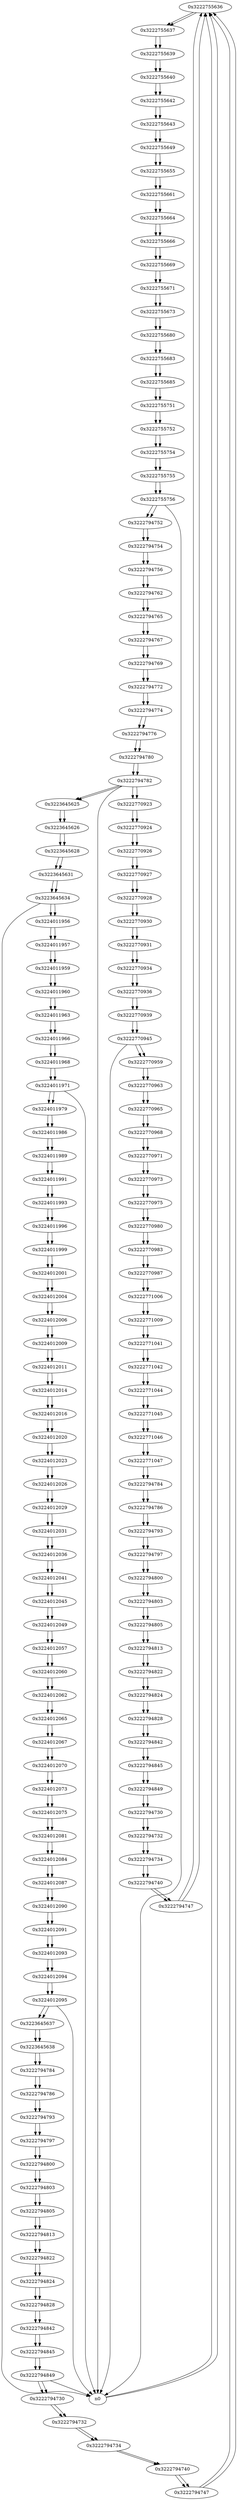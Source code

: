 digraph G{
/* nodes */
  n1 [label="0x3222755636"]
  n2 [label="0x3222755637"]
  n3 [label="0x3222755639"]
  n4 [label="0x3222755640"]
  n5 [label="0x3222755642"]
  n6 [label="0x3222755643"]
  n7 [label="0x3222755649"]
  n8 [label="0x3222755655"]
  n9 [label="0x3222755661"]
  n10 [label="0x3222755664"]
  n11 [label="0x3222755666"]
  n12 [label="0x3222755669"]
  n13 [label="0x3222755671"]
  n14 [label="0x3222755673"]
  n15 [label="0x3222755680"]
  n16 [label="0x3222755683"]
  n17 [label="0x3222755685"]
  n18 [label="0x3222755751"]
  n19 [label="0x3222755752"]
  n20 [label="0x3222755754"]
  n21 [label="0x3222755755"]
  n22 [label="0x3222755756"]
  n23 [label="0x3222794752"]
  n24 [label="0x3222794754"]
  n25 [label="0x3222794756"]
  n26 [label="0x3222794762"]
  n27 [label="0x3222794765"]
  n28 [label="0x3222794767"]
  n29 [label="0x3222794769"]
  n30 [label="0x3222794772"]
  n31 [label="0x3222794774"]
  n32 [label="0x3222794776"]
  n33 [label="0x3222794780"]
  n34 [label="0x3222794782"]
  n35 [label="0x3223645625"]
  n36 [label="0x3223645626"]
  n37 [label="0x3223645628"]
  n38 [label="0x3223645631"]
  n39 [label="0x3223645634"]
  n40 [label="0x3224011956"]
  n41 [label="0x3224011957"]
  n42 [label="0x3224011959"]
  n43 [label="0x3224011960"]
  n44 [label="0x3224011963"]
  n45 [label="0x3224011966"]
  n46 [label="0x3224011968"]
  n47 [label="0x3224011971"]
  n48 [label="0x3224011979"]
  n49 [label="0x3224011986"]
  n50 [label="0x3224011989"]
  n51 [label="0x3224011991"]
  n52 [label="0x3224011993"]
  n53 [label="0x3224011996"]
  n54 [label="0x3224011999"]
  n55 [label="0x3224012001"]
  n56 [label="0x3224012004"]
  n57 [label="0x3224012006"]
  n58 [label="0x3224012009"]
  n59 [label="0x3224012011"]
  n60 [label="0x3224012014"]
  n61 [label="0x3224012016"]
  n62 [label="0x3224012020"]
  n63 [label="0x3224012023"]
  n64 [label="0x3224012026"]
  n65 [label="0x3224012029"]
  n66 [label="0x3224012031"]
  n67 [label="0x3224012036"]
  n68 [label="0x3224012041"]
  n69 [label="0x3224012045"]
  n70 [label="0x3224012049"]
  n71 [label="0x3224012057"]
  n72 [label="0x3224012060"]
  n73 [label="0x3224012062"]
  n74 [label="0x3224012065"]
  n75 [label="0x3224012067"]
  n76 [label="0x3224012070"]
  n77 [label="0x3224012073"]
  n78 [label="0x3224012075"]
  n79 [label="0x3224012081"]
  n80 [label="0x3224012084"]
  n81 [label="0x3224012087"]
  n82 [label="0x3224012090"]
  n83 [label="0x3224012091"]
  n84 [label="0x3224012093"]
  n85 [label="0x3224012094"]
  n86 [label="0x3224012095"]
  n87 [label="0x3223645637"]
  n88 [label="0x3223645638"]
  n89 [label="0x3222794784"]
  n90 [label="0x3222794786"]
  n91 [label="0x3222794793"]
  n92 [label="0x3222794797"]
  n93 [label="0x3222794800"]
  n94 [label="0x3222794803"]
  n95 [label="0x3222794805"]
  n96 [label="0x3222794813"]
  n97 [label="0x3222794822"]
  n98 [label="0x3222794824"]
  n99 [label="0x3222794828"]
  n100 [label="0x3222794842"]
  n101 [label="0x3222794845"]
  n102 [label="0x3222794849"]
  n103 [label="0x3222794730"]
  n104 [label="0x3222794732"]
  n105 [label="0x3222794734"]
  n106 [label="0x3222794740"]
  n107 [label="0x3222794747"]
  n108 [label="0x3222770923"]
  n109 [label="0x3222770924"]
  n110 [label="0x3222770926"]
  n111 [label="0x3222770927"]
  n112 [label="0x3222770928"]
  n113 [label="0x3222770930"]
  n114 [label="0x3222770931"]
  n115 [label="0x3222770934"]
  n116 [label="0x3222770936"]
  n117 [label="0x3222770939"]
  n118 [label="0x3222770945"]
  n119 [label="0x3222770959"]
  n120 [label="0x3222770963"]
  n121 [label="0x3222770965"]
  n122 [label="0x3222770968"]
  n123 [label="0x3222770971"]
  n124 [label="0x3222770973"]
  n125 [label="0x3222770975"]
  n126 [label="0x3222770980"]
  n127 [label="0x3222770983"]
  n128 [label="0x3222770987"]
  n129 [label="0x3222771006"]
  n130 [label="0x3222771009"]
  n131 [label="0x3222771041"]
  n132 [label="0x3222771042"]
  n133 [label="0x3222771044"]
  n134 [label="0x3222771045"]
  n135 [label="0x3222771046"]
  n136 [label="0x3222771047"]
  n137 [label="0x3222794784"]
  n138 [label="0x3222794786"]
  n139 [label="0x3222794793"]
  n140 [label="0x3222794797"]
  n141 [label="0x3222794800"]
  n142 [label="0x3222794803"]
  n143 [label="0x3222794805"]
  n144 [label="0x3222794813"]
  n145 [label="0x3222794822"]
  n146 [label="0x3222794824"]
  n147 [label="0x3222794828"]
  n148 [label="0x3222794842"]
  n149 [label="0x3222794845"]
  n150 [label="0x3222794849"]
  n151 [label="0x3222794730"]
  n152 [label="0x3222794732"]
  n153 [label="0x3222794734"]
  n154 [label="0x3222794740"]
  n155 [label="0x3222794747"]
/* edges */
n1 -> n2;
n0 -> n1;
n155 -> n1;
n107 -> n1;
n0 -> n1;
n2 -> n3;
n1 -> n2;
n3 -> n4;
n2 -> n3;
n4 -> n5;
n3 -> n4;
n5 -> n6;
n4 -> n5;
n6 -> n7;
n5 -> n6;
n7 -> n8;
n6 -> n7;
n8 -> n9;
n7 -> n8;
n9 -> n10;
n8 -> n9;
n10 -> n11;
n9 -> n10;
n11 -> n12;
n10 -> n11;
n12 -> n13;
n11 -> n12;
n13 -> n14;
n12 -> n13;
n14 -> n15;
n13 -> n14;
n15 -> n16;
n14 -> n15;
n16 -> n17;
n15 -> n16;
n17 -> n18;
n16 -> n17;
n18 -> n19;
n17 -> n18;
n19 -> n20;
n18 -> n19;
n20 -> n21;
n19 -> n20;
n21 -> n22;
n20 -> n21;
n22 -> n23;
n22 -> n0;
n21 -> n22;
n23 -> n24;
n22 -> n23;
n24 -> n25;
n23 -> n24;
n25 -> n26;
n24 -> n25;
n26 -> n27;
n25 -> n26;
n27 -> n28;
n26 -> n27;
n28 -> n29;
n27 -> n28;
n29 -> n30;
n28 -> n29;
n30 -> n31;
n29 -> n30;
n31 -> n32;
n30 -> n31;
n32 -> n33;
n31 -> n32;
n33 -> n34;
n32 -> n33;
n34 -> n35;
n34 -> n108;
n34 -> n0;
n33 -> n34;
n35 -> n36;
n34 -> n35;
n36 -> n37;
n35 -> n36;
n37 -> n38;
n36 -> n37;
n38 -> n39;
n37 -> n38;
n39 -> n40;
n39 -> n0;
n38 -> n39;
n40 -> n41;
n39 -> n40;
n41 -> n42;
n40 -> n41;
n42 -> n43;
n41 -> n42;
n43 -> n44;
n42 -> n43;
n44 -> n45;
n43 -> n44;
n45 -> n46;
n44 -> n45;
n46 -> n47;
n45 -> n46;
n47 -> n48;
n47 -> n0;
n46 -> n47;
n48 -> n49;
n47 -> n48;
n49 -> n50;
n48 -> n49;
n50 -> n51;
n49 -> n50;
n51 -> n52;
n50 -> n51;
n52 -> n53;
n51 -> n52;
n53 -> n54;
n52 -> n53;
n54 -> n55;
n53 -> n54;
n55 -> n56;
n54 -> n55;
n56 -> n57;
n55 -> n56;
n57 -> n58;
n56 -> n57;
n58 -> n59;
n57 -> n58;
n59 -> n60;
n58 -> n59;
n60 -> n61;
n59 -> n60;
n61 -> n62;
n60 -> n61;
n62 -> n63;
n61 -> n62;
n63 -> n64;
n62 -> n63;
n64 -> n65;
n63 -> n64;
n65 -> n66;
n64 -> n65;
n66 -> n67;
n65 -> n66;
n67 -> n68;
n66 -> n67;
n68 -> n69;
n67 -> n68;
n69 -> n70;
n68 -> n69;
n70 -> n71;
n69 -> n70;
n71 -> n72;
n70 -> n71;
n72 -> n73;
n71 -> n72;
n73 -> n74;
n72 -> n73;
n74 -> n75;
n73 -> n74;
n75 -> n76;
n74 -> n75;
n76 -> n77;
n75 -> n76;
n77 -> n78;
n76 -> n77;
n78 -> n79;
n77 -> n78;
n79 -> n80;
n78 -> n79;
n80 -> n81;
n79 -> n80;
n81 -> n82;
n80 -> n81;
n82 -> n83;
n81 -> n82;
n83 -> n84;
n82 -> n83;
n84 -> n85;
n83 -> n84;
n85 -> n86;
n84 -> n85;
n86 -> n87;
n86 -> n0;
n85 -> n86;
n87 -> n88;
n86 -> n87;
n88 -> n89;
n87 -> n88;
n89 -> n90;
n88 -> n89;
n90 -> n91;
n89 -> n90;
n91 -> n92;
n90 -> n91;
n92 -> n93;
n91 -> n92;
n93 -> n94;
n92 -> n93;
n94 -> n95;
n93 -> n94;
n95 -> n96;
n94 -> n95;
n96 -> n97;
n95 -> n96;
n97 -> n98;
n96 -> n97;
n98 -> n99;
n97 -> n98;
n99 -> n100;
n98 -> n99;
n100 -> n101;
n99 -> n100;
n101 -> n102;
n100 -> n101;
n102 -> n103;
n102 -> n0;
n101 -> n102;
n103 -> n104;
n102 -> n103;
n104 -> n105;
n103 -> n104;
n105 -> n106;
n104 -> n105;
n106 -> n107;
n105 -> n106;
n107 -> n1;
n106 -> n107;
n108 -> n109;
n34 -> n108;
n109 -> n110;
n108 -> n109;
n110 -> n111;
n109 -> n110;
n111 -> n112;
n110 -> n111;
n112 -> n113;
n111 -> n112;
n113 -> n114;
n112 -> n113;
n114 -> n115;
n113 -> n114;
n115 -> n116;
n114 -> n115;
n116 -> n117;
n115 -> n116;
n117 -> n118;
n116 -> n117;
n118 -> n0;
n118 -> n119;
n117 -> n118;
n119 -> n120;
n118 -> n119;
n120 -> n121;
n119 -> n120;
n121 -> n122;
n120 -> n121;
n122 -> n123;
n121 -> n122;
n123 -> n124;
n122 -> n123;
n124 -> n125;
n123 -> n124;
n125 -> n126;
n124 -> n125;
n126 -> n127;
n125 -> n126;
n127 -> n128;
n126 -> n127;
n128 -> n129;
n127 -> n128;
n129 -> n130;
n128 -> n129;
n130 -> n131;
n129 -> n130;
n131 -> n132;
n130 -> n131;
n132 -> n133;
n131 -> n132;
n133 -> n134;
n132 -> n133;
n134 -> n135;
n133 -> n134;
n135 -> n136;
n134 -> n135;
n136 -> n137;
n135 -> n136;
n137 -> n138;
n136 -> n137;
n138 -> n139;
n137 -> n138;
n139 -> n140;
n138 -> n139;
n140 -> n141;
n139 -> n140;
n141 -> n142;
n140 -> n141;
n142 -> n143;
n141 -> n142;
n143 -> n144;
n142 -> n143;
n144 -> n145;
n143 -> n144;
n145 -> n146;
n144 -> n145;
n146 -> n147;
n145 -> n146;
n147 -> n148;
n146 -> n147;
n148 -> n149;
n147 -> n148;
n149 -> n150;
n148 -> n149;
n150 -> n151;
n149 -> n150;
n151 -> n152;
n150 -> n151;
n152 -> n153;
n151 -> n152;
n153 -> n154;
n152 -> n153;
n154 -> n155;
n153 -> n154;
n155 -> n1;
n154 -> n155;
}
